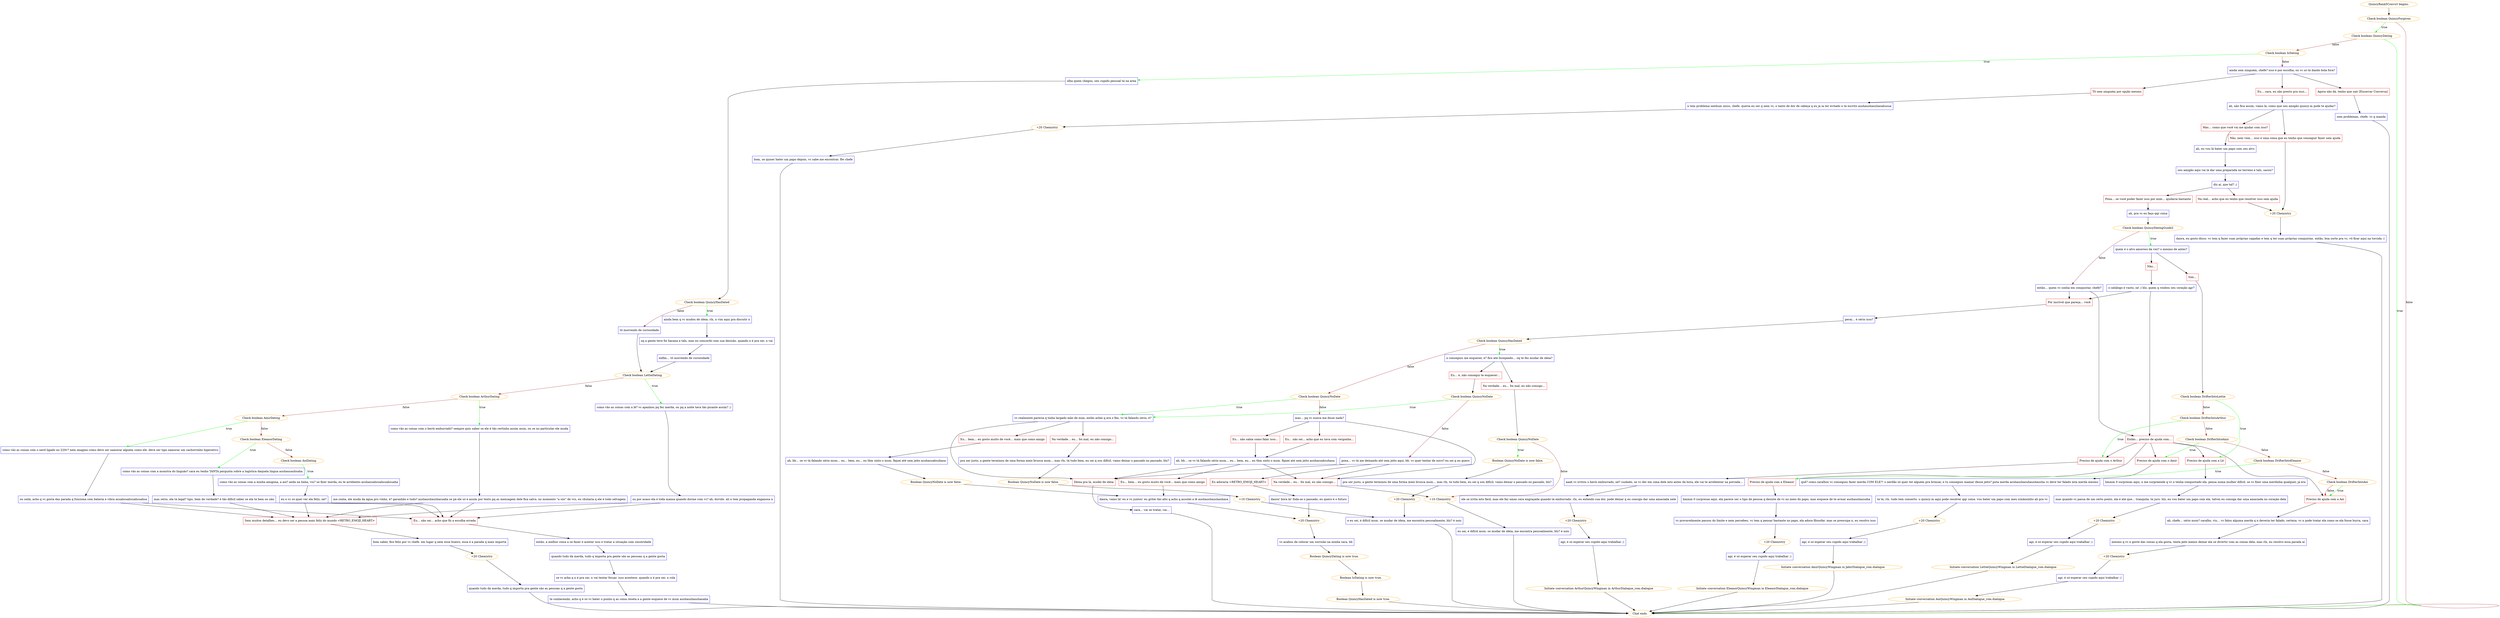 digraph {
	"QuincyRank5Convo3 begins." [color=orange];
		"QuincyRank5Convo3 begins." -> j1777838566;
	j1777838566 [label="Check boolean QuincyForgiven",color=orange];
		j1777838566 -> j1114424847 [label=true,color=green];
		j1777838566 -> "Chat ends." [label=false,color=brown];
	j1114424847 [label="Check boolean QuincyDating",color=orange];
		j1114424847 -> "Chat ends." [label=true,color=green];
		j1114424847 -> j3036389292 [label=false,color=brown];
	"Chat ends." [color=orange];
	j3036389292 [label="Check boolean IsDating",color=orange];
		j3036389292 -> j3123766297 [label=true,color=green];
		j3036389292 -> j30229449 [label=false,color=brown];
	j3123766297 [label="olha quem chegou, seu cupido pessoal tá na área",shape=box,color=blue];
		j3123766297 -> j4210153798;
	j30229449 [label="ainda sem ninguém, chefe? isso é por escolha, ou vc só tá dando bola fora?",shape=box,color=blue];
		j30229449 -> j1599143476;
		j30229449 -> j1874650921;
		j30229449 -> j323396742;
	j4210153798 [label="Check boolean QuincyHasDated",color=orange];
		j4210153798 -> j2709310510 [label=true,color=green];
		j4210153798 -> j498044100 [label=false,color=brown];
	j1599143476 [label="Tô sem ninguém por opção mesmo",shape=box,color=red];
		j1599143476 -> j1446346097;
	j1874650921 [label="Eu… cara, eu não presto pra isso…",shape=box,color=red];
		j1874650921 -> j3095092912;
	j323396742 [label="Agora não dá, tenho que sair [Encerrar Conversa]",shape=box,color=red];
		j323396742 -> j1150558172;
	j2709310510 [label="ainda bem q vc mudou de ideia. rlx, n vim aqui pra discutir n",shape=box,color=blue];
		j2709310510 -> j4266510108;
	j498044100 [label="tô morrendo de curiosidade",shape=box,color=blue];
		j498044100 -> j4051092621;
	j1446346097 [label="n tem problema nenhum nisso, chefe. queria eu ser q nem vc, o tanto de dor de cabeça q eu já ia ter evitado n tá escrito aushaushaushasahusua",shape=box,color=blue];
		j1446346097 -> j2213913173;
	j3095092912 [label="ah, não fica assim. vamo lá, como que seu amigão quincy-m pode te ajudar?",shape=box,color=blue];
		j3095092912 -> j1111475774;
		j3095092912 -> j3307610125;
	j1150558172 [label="sem problemas, chefe. vc q manda",shape=box,color=blue];
		j1150558172 -> "Chat ends.";
	j4266510108 [label="oq a gente teve foi bacana e tals, mas eu concordo com sua decisão. quando n é pra ser, n vai",shape=box,color=blue];
		j4266510108 -> j3577680895;
	j4051092621 [label="Check boolean LettieDating",color=orange];
		j4051092621 -> j1893597941 [label=true,color=green];
		j4051092621 -> j2403809706 [label=false,color=brown];
	j2213913173 [label="+20 Chemistry",color=orange];
		j2213913173 -> j215155114;
	j1111475774 [label="Mas… como que você vai me ajudar com isso?",shape=box,color=red];
		j1111475774 -> j2547522554;
	j3307610125 [label="Não, nem vem… isso é uma coisa que eu tenho que conseguir fazer sem ajuda",shape=box,color=red];
		j3307610125 -> j1963300363;
	j3577680895 [label="enfim… tô morrendo de curiosidade",shape=box,color=blue];
		j3577680895 -> j4051092621;
	j1893597941 [label="como vão as coisas com a lê? vc apanhou pq fez merda, ou pq a noite tava tão picante assim? ;)",shape=box,color=blue];
		j1893597941 -> j2713557979;
	j2403809706 [label="Check boolean ArthurDating",color=orange];
		j2403809706 -> j3687793153 [label=true,color=green];
		j2403809706 -> j4145620795 [label=false,color=brown];
	j215155114 [label="bom, se quiser bater um papo depois, vc sabe me encontrar. flw chefe",shape=box,color=blue];
		j215155114 -> "Chat ends.";
	j2547522554 [label="ah, eu vou lá bater um papo com seu alvo",shape=box,color=blue];
		j2547522554 -> j440655611;
	j1963300363 [label="+20 Chemistry",color=orange];
		j1963300363 -> j4133088761;
	j2713557979 [label="ou por acaso ela é toda mansa quando dorme com vc? ah, duvido. ali n tem propaganda enganosa n",shape=box,color=blue];
		j2713557979 -> j399287771;
		j2713557979 -> j345866364;
	j3687793153 [label="como vão as coisas com o herói emburrado? sempre quis saber se ele é tão certinho assim msm, ou se no particular ele muda",shape=box,color=blue];
		j3687793153 -> j1543676087;
	j4145620795 [label="Check boolean AmirDating",color=orange];
		j4145620795 -> j798040872 [label=true,color=green];
		j4145620795 -> j1136085438 [label=false,color=brown];
	j440655611 [label="seu amigão aqui vai lá dar uma preparada no terreno e tals, sacou?",shape=box,color=blue];
		j440655611 -> j1058327830;
	j4133088761 [label="daora, eu gosto disso. vc tem q fazer suas próprias cagadas e tem q ter suas próprias conquistas. então, boa sorte pra vc, vô ficar aqui na torcida :)",shape=box,color=blue];
		j4133088761 -> "Chat ends.";
	j399287771 [label="Sem muitos detalhes… eu devo ser a pessoa mais feliz do mundo <RETRO_EMOJI_HEART>",shape=box,color=red];
		j399287771 -> j2041040710;
	j345866364 [label="Eu… não sei… acho que fiz a escolha errada",shape=box,color=red];
		j345866364 -> j3558289595;
	j1543676087 [label="me conta, ele muda da água pro vinho, é? garanhão e tudo? aushaushaushasuaha se pá ele só é assim por texto pq as mensagem dele fica salva. no momento \"a sós\" de vcs, eu chutaria q ele é todo selvagem",shape=box,color=blue];
		j1543676087 -> j399287771;
		j1543676087 -> j345866364;
	j798040872 [label="como vão as coisas com o nerd ligado no 220v? nem imagino como deve ser namorar alguém como ele. deve ser tipo namorar um cachorrinho hiperativo",shape=box,color=blue];
		j798040872 -> j698843900;
	j1136085438 [label="Check boolean EleanorDating",color=orange];
		j1136085438 -> j3234468206 [label=true,color=green];
		j1136085438 -> j4014131363 [label=false,color=brown];
	j1058327830 [label="diz aí, que tal? ;)",shape=box,color=blue];
		j1058327830 -> j1697284542;
		j1058327830 -> j2455171201;
	j2041040710 [label="bom saber, fico feliz por vc chefe. em lugar q nem esse bueiro, essa é a parada q mais importa",shape=box,color=blue];
		j2041040710 -> j1942971819;
	j3558289595 [label="então, a melhor coisa a se fazer é aceitar isso e tratar a situação com sinceridade",shape=box,color=blue];
		j3558289595 -> j1018715299;
	j698843900 [label="ou seilá, acho q vc gosta das parada q funciona com bateria e vibra asuahsuahsuahsuahsa",shape=box,color=blue];
		j698843900 -> j399287771;
		j698843900 -> j345866364;
	j3234468206 [label="como vão as coisas com a monstra do linguão? cara eu tenho TANTA pergunta sobre a logística daquela língua aushausauhsaha",shape=box,color=blue];
		j3234468206 -> j1204619025;
	j4014131363 [label="Check boolean AoiDating",color=orange];
		j4014131363 -> j563841695 [label=true,color=green];
	j1697284542 [label="Poxa… se você puder fazer isso por mim… ajudaria bastante",shape=box,color=red];
		j1697284542 -> j2745452566;
	j2455171201 [label="Na real… acho que eu tenho que resolver isso sem ajuda",shape=box,color=red];
		j2455171201 -> j1963300363;
	j1942971819 [label="+20 Chemistry",color=orange];
		j1942971819 -> j1226660312;
	j1018715299 [label="quando tudo dá merda, tudo q importa pra gente são as pessoas q a gente gosta",shape=box,color=blue];
		j1018715299 -> j4174457646;
	j1204619025 [label="mas sério, ela tá legal? tipo, bem de verdade? é tão difícil saber se ela tá bem ou não",shape=box,color=blue];
		j1204619025 -> j399287771;
		j1204619025 -> j345866364;
	j563841695 [label="como vão as coisas com a minha amigona, a aoi? anda na linha, viu? se fizer merda, eu te arrebento asuhasuahsuahsuahsuaha",shape=box,color=blue];
		j563841695 -> j769059720;
	j2745452566 [label="ah, pra vc eu faço qqr coisa",shape=box,color=blue];
		j2745452566 -> j3498068486;
	j1226660312 [label="quando tudo dá merda, tudo q importa pra gente são as pessoas q a gente gosta",shape=box,color=blue];
		j1226660312 -> "Chat ends.";
	j4174457646 [label="se vc acha q n é pra ser, n vai tentar forçar. isso acontece. quando n é pra ser, n rola",shape=box,color=blue];
		j4174457646 -> j2139305897;
	j769059720 [label="eu e vc só quer ver ela feliz, né?",shape=box,color=blue];
		j769059720 -> j399287771;
		j769059720 -> j345866364;
	j3498068486 [label="Check boolean QuincyDatingGuide2",color=orange];
		j3498068486 -> j2607249419 [label=true,color=green];
		j3498068486 -> j3874947510 [label=false,color=brown];
	j2139305897 [label="te conhecendo, acho q é só vc bater o punho q as coisa reseta e a gente esquece de vc msm aushaushaushasaha",shape=box,color=blue];
		j2139305897 -> "Chat ends.";
	j2607249419 [label="quem é o alvo amoroso da vez? o mesmo de antes?",shape=box,color=blue];
		j2607249419 -> j566259979;
		j2607249419 -> j2598216678;
	j3874947510 [label="então… quem vc sonha em conquistar, chefe?",shape=box,color=blue];
		j3874947510 -> j1579541116;
		j3874947510 -> j2557815709;
	j566259979 [label="Não…",shape=box,color=red];
		j566259979 -> j754239199;
	j2598216678 [label="Sim…",shape=box,color=red];
		j2598216678 -> j2151359220;
	j1579541116 [label="Então… preciso de ajuda com…",shape=box,color=red];
		j1579541116 -> j2354090454;
		j1579541116 -> j2714772182;
		j1579541116 -> j3430231368;
		j1579541116 -> j1021078316;
		j1579541116 -> j1440378216;
	j2557815709 [label="Por incrível que pareça… você",shape=box,color=red];
		j2557815709 -> j997322502;
	j754239199 [label="o catálogo é vasto, né ;) blz, quem q roubou seu coração agr?",shape=box,color=blue];
		j754239199 -> j1579541116;
		j754239199 -> j2557815709;
	j2151359220 [label="Check boolean DrifterIntoLettie",color=orange];
		j2151359220 -> j2354090454 [label=true,color=green];
		j2151359220 -> j4136109529 [label=false,color=brown];
	j2354090454 [label="Preciso de ajuda com a Lê",shape=box,color=red];
		j2354090454 -> j997428061;
	j2714772182 [label="Preciso de ajuda com o Arthur",shape=box,color=red];
		j2714772182 -> j317097167;
	j3430231368 [label="Preciso de ajuda com o Amir",shape=box,color=red];
		j3430231368 -> j1192293316;
	j1021078316 [label="Preciso de ajuda com a Eleanor",shape=box,color=red];
		j1021078316 -> j2654216873;
	j1440378216 [label="Preciso de ajuda com a Aoi",shape=box,color=red];
		j1440378216 -> j1948094071;
	j997322502 [label="peraí… é sério isso?",shape=box,color=blue];
		j997322502 -> j2390964830;
	j4136109529 [label="Check boolean DrifterIntoArthur",color=orange];
		j4136109529 -> j2714772182 [label=true,color=green];
		j4136109529 -> j1182576796 [label=false,color=brown];
	j997428061 [label="hmmm 0 surpresas aqui, n me surpreende q vc n tenha conquistado ela. pensa numa mulher difícil. se vc fizer uma merdinha qualquer, já era",shape=box,color=blue];
		j997428061 -> j289986984;
	j317097167 [label="aaah vc irritou o herói emburrado, né? cuidado, se vc der em cima dele mto antes da hora, ele vai te arrebentar na porrada…",shape=box,color=blue];
		j317097167 -> j1500017705;
	j1192293316 [label="quê? como caralhos vc conseguiu fazer merda COM ELE?! o nerdão só quer ter alguém pra brincar, e tu conseguiu mamar desse jeito? puta merda asuhaushasuhaushausha vc deve ter falado mta merda mesmo",shape=box,color=blue];
		j1192293316 -> j2182994672;
	j2654216873 [label="hmmm 0 surpresas aqui. ela parece ser o tipo de pessoa q desiste de vc no meio do papo, mas esquece de te avisar aushaushausaha",shape=box,color=blue];
		j2654216873 -> j3643194836;
	j1948094071 [label="ah, chefe… sério msm? caralho, viu… vc falou alguma merda q n deveria ter falado, certeza. vc n pode tratar ela como se ela fosse burra, cara",shape=box,color=blue];
		j1948094071 -> j2919511798;
	j2390964830 [label="Check boolean QuincyHasDated",color=orange];
		j2390964830 -> j2831714469 [label=true,color=green];
		j2390964830 -> j1969481395 [label=false,color=brown];
	j1182576796 [label="Check boolean DrifterIntoAmir",color=orange];
		j1182576796 -> j3430231368 [label=true,color=green];
		j1182576796 -> j2885855778 [label=false,color=brown];
	j289986984 [label="mas quando vc passa de um certo ponto, ela é até que… tranquila, te juro. blz, eu vou bater um papo com ela. talvez eu consiga dar uma amaciada no coração dela",shape=box,color=blue];
		j289986984 -> j629744970;
	j1500017705 [label="ele se irrita mto fácil, mas ele faz umas cara engraçada quando tá emburrado. rlx, eu entendo sua dor. pode deixar q eu consigo dar uma amaciada nele",shape=box,color=blue];
		j1500017705 -> j184304346;
	j2182994672 [label="tá tá, rlx. tudo tem conserto. o quincy-m aqui pode resolver qqr coisa. vou bater um papo com meu irmãozinho ali pra vc",shape=box,color=blue];
		j2182994672 -> j3829588095;
	j3643194836 [label="vc provavelmente passou do limite e nem percebeu. vc tem q pensar bastante no papo, ela adora filosofar. mas se preocupa n, eu resolvo isso",shape=box,color=blue];
		j3643194836 -> j127200927;
	j2919511798 [label="mesmo q vc n goste das coisas q ela gosta, tenta pelo menos deixar ela se divertir com as coisas dela. mas rlx, eu resolvo essa parada aí",shape=box,color=blue];
		j2919511798 -> j2877856470;
	j2831714469 [label="n conseguiu me esquecer, é? fico até lisonjeado… oq te fez mudar de ideia?",shape=box,color=blue];
		j2831714469 -> j3709807631;
		j2831714469 -> j4284131160;
	j1969481395 [label="Check boolean QuincyNoDate",color=orange];
		j1969481395 -> j3766013898 [label=true,color=green];
		j1969481395 -> j3767867712 [label=false,color=brown];
	j2885855778 [label="Check boolean DrifterIntoEleanor",color=orange];
		j2885855778 -> j1021078316 [label=true,color=green];
		j2885855778 -> j3198657663 [label=false,color=brown];
	j629744970 [label="+20 Chemistry",color=orange];
		j629744970 -> j3785253540;
	j184304346 [label="+20 Chemistry",color=orange];
		j184304346 -> j2658730929;
	j3829588095 [label="+20 Chemistry",color=orange];
		j3829588095 -> j1450046210;
	j127200927 [label="+20 Chemistry",color=orange];
		j127200927 -> j4015081729;
	j2877856470 [label="+20 Chemistry",color=orange];
		j2877856470 -> j1300679895;
	j3709807631 [label="Eu… é, não consegui te esquecer…",shape=box,color=red];
		j3709807631 -> j1466706628;
	j4284131160 [label="Na verdade… eu… foi mal, eu não consigo…",shape=box,color=red];
		j4284131160 -> j2840203252;
	j3766013898 [label="vc realmente parecia q tinha largado mão de mim, então achei q era o fim. vc tá falando sério, é?",shape=box,color=blue];
		j3766013898 -> j3453655134;
		j3766013898 -> j2014183894;
		j3766013898 -> j1603507387;
	j3767867712 [label="mas… pq vc nunca me disse nada?",shape=box,color=blue];
		j3767867712 -> j2416428341;
		j3767867712 -> j1266458766;
		j3767867712 -> j366177930;
	j3198657663 [label="Check boolean DrifterIntoAoi",color=orange];
		j3198657663 -> j1440378216 [label=true,color=green];
		j3198657663 -> j1440378216 [label=false,color=brown];
	j3785253540 [label="agr, é só esperar seu cupido aqui trabalhar ;)",shape=box,color=blue];
		j3785253540 -> "Initiate conversation LettieQuincyWingman in LettieDialogue_rom.dialogue";
	j2658730929 [label="agr, é só esperar seu cupido aqui trabalhar ;)",shape=box,color=blue];
		j2658730929 -> "Initiate conversation ArthurQuincyWingman in ArthurDialogue_rom.dialogue";
	j1450046210 [label="agr, é só esperar seu cupido aqui trabalhar ;)",shape=box,color=blue];
		j1450046210 -> "Initiate conversation AmirQuincyWingman in JabirDialogue_rom.dialogue";
	j4015081729 [label="agr, é só esperar seu cupido aqui trabalhar ;)",shape=box,color=blue];
		j4015081729 -> "Initiate conversation EleanorQuincyWingman in EleanorDialogue_rom.dialogue";
	j1300679895 [label="agr, é só esperar seu cupido aqui trabalhar ;)",shape=box,color=blue];
		j1300679895 -> "Initiate conversation AoiQuincyWingman in AoiDialogue_rom.dialogue";
	j1466706628 [label="Check boolean QuincyNoDate",color=orange];
		j1466706628 -> j3766013898 [label=true,color=green];
		j1466706628 -> j3155620464 [label=false,color=brown];
	j2840203252 [label="Check boolean QuincyNoDate",color=orange];
		j2840203252 -> j1600472271 [label=true,color=green];
		j2840203252 -> j3404011526 [label=false,color=brown];
	j3453655134 [label="Eu… bem… eu gosto muito de você… mais que como amigo",shape=box,color=red];
		j3453655134 -> j2290901502;
	j2014183894 [label="Na verdade… eu… foi mal, eu não consigo…",shape=box,color=red];
		j2014183894 -> j643839133;
	j1603507387 [label="Deixa pra lá, mudei de ideia",shape=box,color=red];
		j1603507387 -> j2076605058;
	j2416428341 [label="Eu… não sei… acho que eu tava com vergonha…",shape=box,color=red];
		j2416428341 -> j625445700;
	j1266458766 [label="Eu… não sabia como falar isso…",shape=box,color=red];
		j1266458766 -> j625445700;
	j366177930 [label="Na verdade… eu… foi mal, eu não consigo…",shape=box,color=red];
		j366177930 -> j3404011526;
	"Initiate conversation LettieQuincyWingman in LettieDialogue_rom.dialogue" [label="Initiate conversation LettieQuincyWingman in LettieDialogue_rom.dialogue",color=orange];
		"Initiate conversation LettieQuincyWingman in LettieDialogue_rom.dialogue" -> "Chat ends.";
	"Initiate conversation ArthurQuincyWingman in ArthurDialogue_rom.dialogue" [label="Initiate conversation ArthurQuincyWingman in ArthurDialogue_rom.dialogue",color=orange];
		"Initiate conversation ArthurQuincyWingman in ArthurDialogue_rom.dialogue" -> "Chat ends.";
	"Initiate conversation AmirQuincyWingman in JabirDialogue_rom.dialogue" [label="Initiate conversation AmirQuincyWingman in JabirDialogue_rom.dialogue",color=orange];
		"Initiate conversation AmirQuincyWingman in JabirDialogue_rom.dialogue" -> "Chat ends.";
	"Initiate conversation EleanorQuincyWingman in EleanorDialogue_rom.dialogue" [label="Initiate conversation EleanorQuincyWingman in EleanorDialogue_rom.dialogue",color=orange];
		"Initiate conversation EleanorQuincyWingman in EleanorDialogue_rom.dialogue" -> "Chat ends.";
	"Initiate conversation AoiQuincyWingman in AoiDialogue_rom.dialogue" [label="Initiate conversation AoiQuincyWingman in AoiDialogue_rom.dialogue",color=orange];
		"Initiate conversation AoiQuincyWingman in AoiDialogue_rom.dialogue" -> "Chat ends.";
	j3155620464 [label="poxa… vc tá me deixando até sem jeito aqui, bb. vc quer tentar de novo? eu sei q eu quero",shape=box,color=blue];
		j3155620464 -> j3755700193;
		j3155620464 -> j366177930;
		j3155620464 -> j1603507387;
	j1600472271 [label="Boolean QuincyNoDate is now false.",color=orange];
		j1600472271 -> j2493296851;
	j3404011526 [label="+10 Chemistry",color=orange];
		j3404011526 -> j1149280090;
	j2290901502 [label="ah, bb… se vc tá falando sério msm… eu… bem, eu… eu tbm sinto o msm. fiquei até sem jeito asuhasuahsuhasa",shape=box,color=blue];
		j2290901502 -> j1880597262;
	j643839133 [label="pra ser justo, a gente terminou de uma forma meio brusca msm… mas rlx, tá tudo bem, eu sei q sou difícil. vamo deixar o passado no passado, blz?",shape=box,color=blue];
		j643839133 -> j1298768069;
	j2076605058 [label="cara… vai se tratar, vai…",shape=box,color=blue];
		j2076605058 -> "Chat ends.";
	j625445700 [label="ah, bb… se vc tá falando sério msm… eu… bem, eu… eu tbm sinto o msm. fiquei até sem jeito asuhasuahsuhasa",shape=box,color=blue];
		j625445700 -> j3326271352;
		j625445700 -> j366177930;
		j625445700 -> j1603507387;
	j3755700193 [label="Eu adoraria <RETRO_EMOJI_HEART>",shape=box,color=red];
		j3755700193 -> j898150569;
	j2493296851 [label="pra ser justo, a gente terminou de uma forma meio brusca msm… mas rlx, tá tudo bem, eu sei q sou difícil. vamo deixar o passado no passado, blz?",shape=box,color=blue];
		j2493296851 -> j363274391;
	j1149280090 [label="eu sei, é difícil msm. se mudar de ideia, me encontra pessoalmente, blz? é nois",shape=box,color=blue];
		j1149280090 -> "Chat ends.";
	j1880597262 [label="Boolean QuincyNoDate is now false.",color=orange];
		j1880597262 -> j1490237852;
	j1298768069 [label="Boolean QuincyNoDate is now false.",color=orange];
		j1298768069 -> j353811780;
	j3326271352 [label="Eu… bem… eu gosto muito de você… mais que como amigo",shape=box,color=red];
		j3326271352 -> j1490237852;
	j898150569 [label="daora! bora lá! foda-se o passado, eu quero é o futuro",shape=box,color=blue];
		j898150569 -> j624346551;
	j363274391 [label="+20 Chemistry",color=orange];
		j363274391 -> j1768800255;
	j1490237852 [label="daora, vamo lá! eu e vc juntos! eu gritei tão alto q acho q assutei a lê aushaushaushauhasa",shape=box,color=blue];
		j1490237852 -> j624346551;
	j353811780 [label="+10 Chemistry",color=orange];
		j353811780 -> j1768800255;
	j624346551 [label="+20 Chemistry",color=orange];
		j624346551 -> j708354052;
	j1768800255 [label="e eu sei, é difícil msm. se mudar de ideia, me encontra pessoalmente, blz? é nois",shape=box,color=blue];
		j1768800255 -> "Chat ends.";
	j708354052 [label="vc acabou de colocar um sorrisão na minha cara, bb",shape=box,color=blue];
		j708354052 -> j2142582358;
	j2142582358 [label="Boolean QuincyDating is now true.",color=orange];
		j2142582358 -> j298934775;
	j298934775 [label="Boolean IsDating is now true.",color=orange];
		j298934775 -> j1145642415;
	j1145642415 [label="Boolean QuincyHasDated is now true.",color=orange];
		j1145642415 -> "Chat ends.";
}